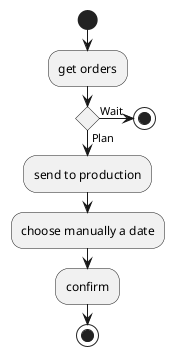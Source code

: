 @startuml Sale
start
:get orders;
if () is (Plan) then
	:send to production;
	:choose manually a date;
        :confirm;
        stop
	
else (Wait)
	stop
endif
@enduml
